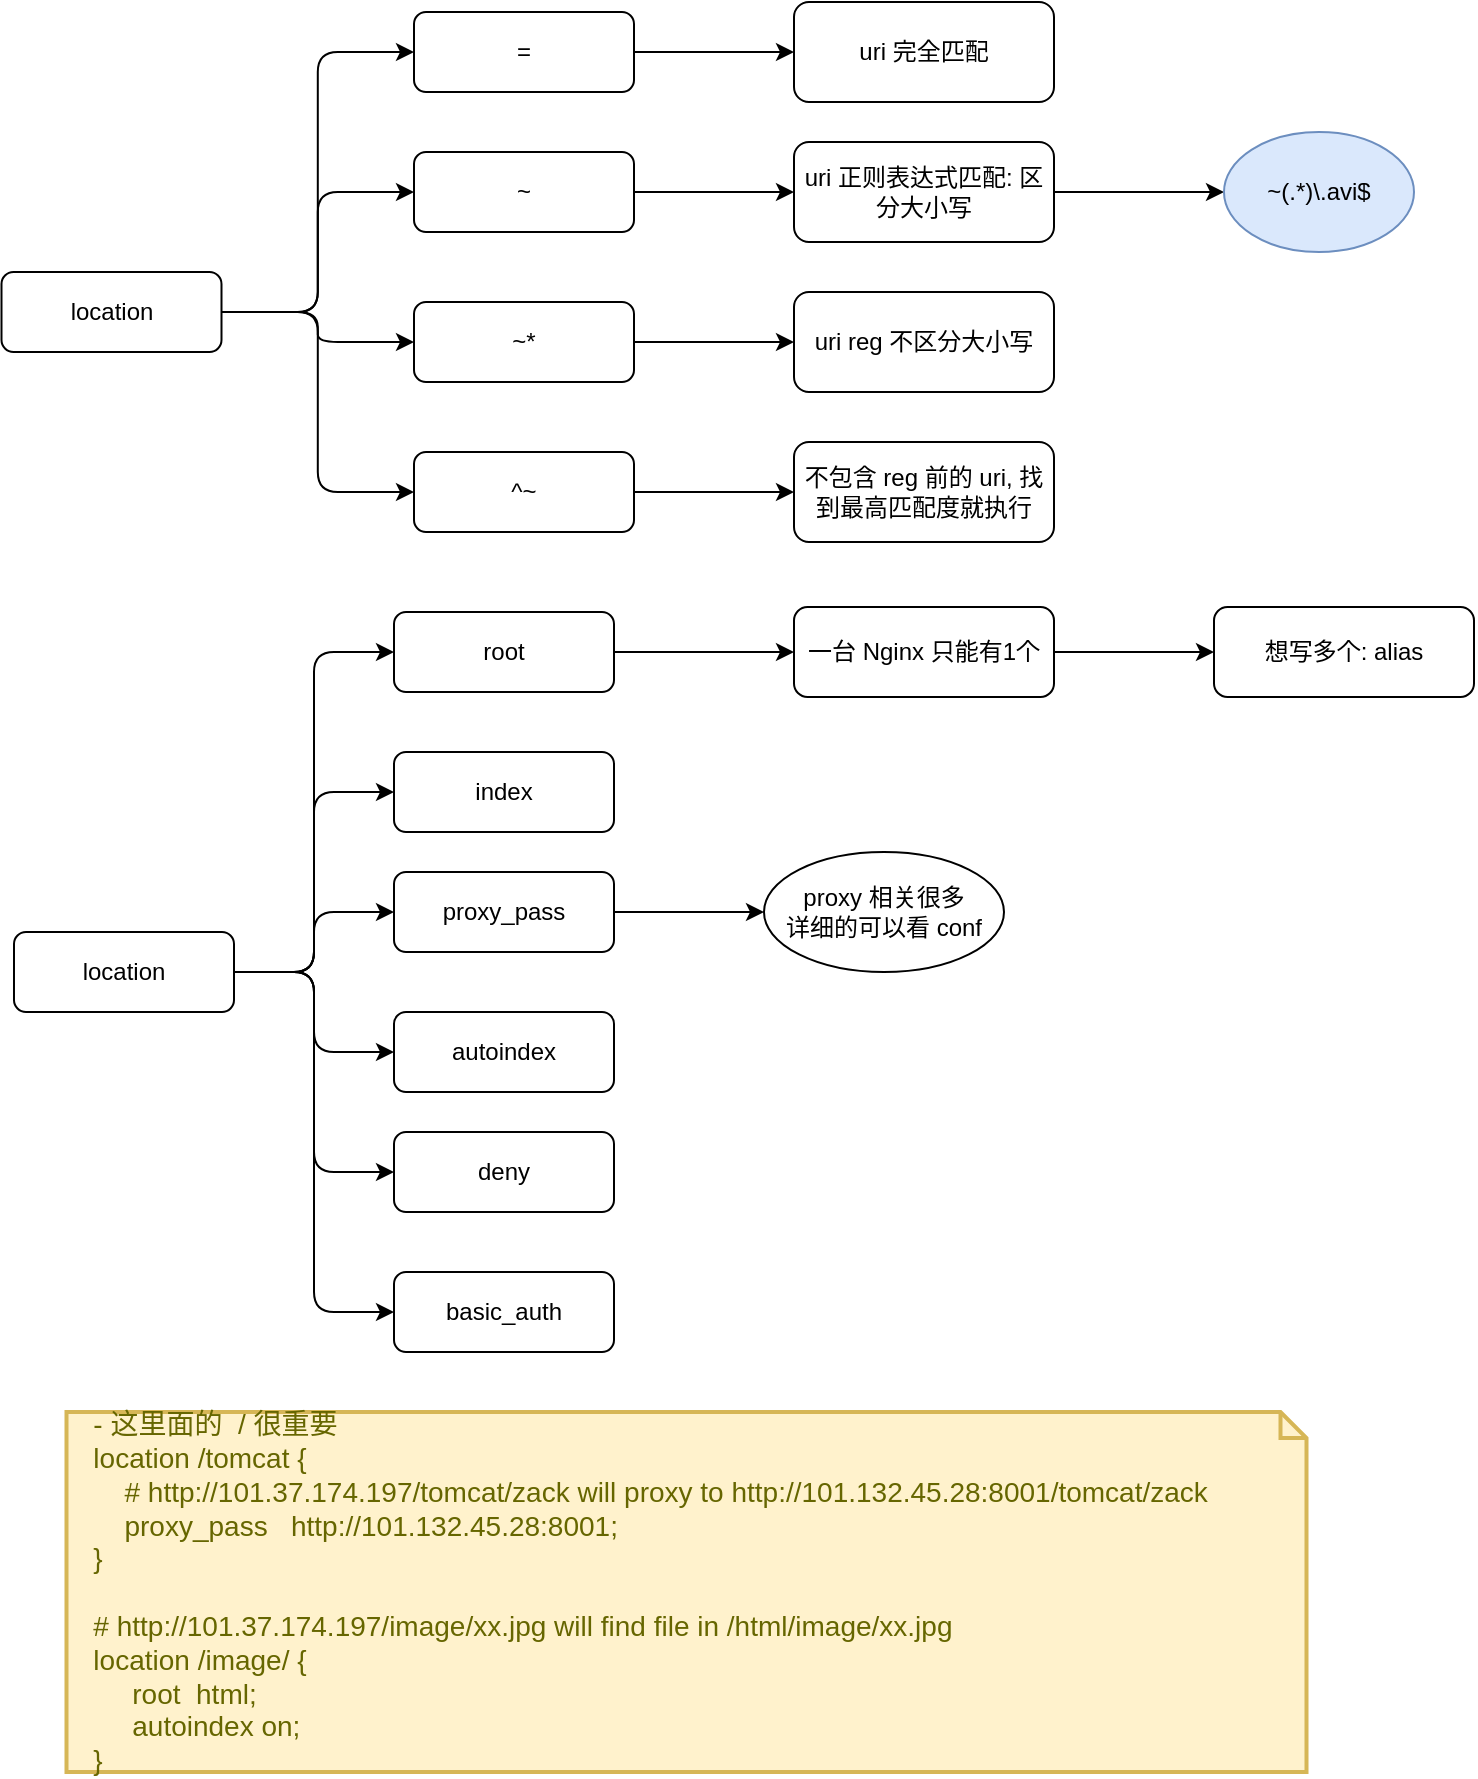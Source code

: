 <mxfile>
    <diagram id="d3Ppi4jMZQwmTpEYRrf5" name="Page-1">
        <mxGraphModel dx="971" dy="-310" grid="1" gridSize="10" guides="1" tooltips="1" connect="1" arrows="1" fold="1" page="1" pageScale="1" pageWidth="850" pageHeight="1100" background="#ffffff" math="0" shadow="0">
            <root>
                <mxCell id="0"/>
                <mxCell id="1" parent="0"/>
                <mxCell id="5" value="" style="edgeStyle=orthogonalEdgeStyle;rounded=1;orthogonalLoop=1;jettySize=auto;html=1;entryX=0;entryY=0.5;entryDx=0;entryDy=0;" parent="1" source="2" target="4" edge="1">
                    <mxGeometry relative="1" as="geometry"/>
                </mxCell>
                <mxCell id="9" style="edgeStyle=orthogonalEdgeStyle;rounded=1;orthogonalLoop=1;jettySize=auto;html=1;entryX=0;entryY=0.5;entryDx=0;entryDy=0;" parent="1" source="2" target="6" edge="1">
                    <mxGeometry relative="1" as="geometry"/>
                </mxCell>
                <mxCell id="10" style="edgeStyle=orthogonalEdgeStyle;rounded=1;orthogonalLoop=1;jettySize=auto;html=1;entryX=0;entryY=0.5;entryDx=0;entryDy=0;" parent="1" source="2" target="7" edge="1">
                    <mxGeometry relative="1" as="geometry"/>
                </mxCell>
                <mxCell id="11" style="edgeStyle=orthogonalEdgeStyle;rounded=1;orthogonalLoop=1;jettySize=auto;html=1;entryX=0;entryY=0.5;entryDx=0;entryDy=0;" parent="1" source="2" target="8" edge="1">
                    <mxGeometry relative="1" as="geometry"/>
                </mxCell>
                <mxCell id="2" value="location" style="rounded=1;whiteSpace=wrap;html=1;" parent="1" vertex="1">
                    <mxGeometry x="83.75" y="1315" width="110" height="40" as="geometry"/>
                </mxCell>
                <mxCell id="14" value="" style="edgeStyle=orthogonalEdgeStyle;rounded=1;orthogonalLoop=1;jettySize=auto;html=1;" parent="1" source="4" target="13" edge="1">
                    <mxGeometry relative="1" as="geometry"/>
                </mxCell>
                <mxCell id="4" value="=" style="rounded=1;whiteSpace=wrap;html=1;" parent="1" vertex="1">
                    <mxGeometry x="290" y="1185" width="110" height="40" as="geometry"/>
                </mxCell>
                <mxCell id="16" value="" style="edgeStyle=orthogonalEdgeStyle;rounded=1;orthogonalLoop=1;jettySize=auto;html=1;" parent="1" source="6" target="15" edge="1">
                    <mxGeometry relative="1" as="geometry"/>
                </mxCell>
                <mxCell id="6" value="~" style="rounded=1;whiteSpace=wrap;html=1;" parent="1" vertex="1">
                    <mxGeometry x="290" y="1255" width="110" height="40" as="geometry"/>
                </mxCell>
                <mxCell id="18" value="" style="edgeStyle=orthogonalEdgeStyle;rounded=1;orthogonalLoop=1;jettySize=auto;html=1;entryX=0;entryY=0.5;entryDx=0;entryDy=0;" parent="1" source="7" target="19" edge="1">
                    <mxGeometry relative="1" as="geometry">
                        <mxPoint x="480" y="1345" as="targetPoint"/>
                    </mxGeometry>
                </mxCell>
                <mxCell id="7" value="~*" style="rounded=1;whiteSpace=wrap;html=1;" parent="1" vertex="1">
                    <mxGeometry x="290" y="1330" width="110" height="40" as="geometry"/>
                </mxCell>
                <mxCell id="21" value="" style="edgeStyle=orthogonalEdgeStyle;rounded=1;orthogonalLoop=1;jettySize=auto;html=1;" parent="1" source="8" target="20" edge="1">
                    <mxGeometry relative="1" as="geometry"/>
                </mxCell>
                <mxCell id="8" value="^~" style="rounded=1;whiteSpace=wrap;html=1;" parent="1" vertex="1">
                    <mxGeometry x="290" y="1405" width="110" height="40" as="geometry"/>
                </mxCell>
                <mxCell id="13" value="uri 完全匹配" style="rounded=1;whiteSpace=wrap;html=1;" parent="1" vertex="1">
                    <mxGeometry x="480" y="1180" width="130" height="50" as="geometry"/>
                </mxCell>
                <mxCell id="24" value="" style="edgeStyle=orthogonalEdgeStyle;rounded=0;orthogonalLoop=1;jettySize=auto;html=1;" parent="1" source="15" target="23" edge="1">
                    <mxGeometry relative="1" as="geometry"/>
                </mxCell>
                <mxCell id="15" value="uri 正则表达式匹配: 区分大小写" style="rounded=1;whiteSpace=wrap;html=1;" parent="1" vertex="1">
                    <mxGeometry x="480" y="1250" width="130" height="50" as="geometry"/>
                </mxCell>
                <mxCell id="19" value="uri reg 不区分大小写" style="rounded=1;whiteSpace=wrap;html=1;" parent="1" vertex="1">
                    <mxGeometry x="480" y="1325" width="130" height="50" as="geometry"/>
                </mxCell>
                <mxCell id="20" value="不包含 reg 前的 uri, 找到最高匹配度就执行" style="rounded=1;whiteSpace=wrap;html=1;" parent="1" vertex="1">
                    <mxGeometry x="480" y="1400" width="130" height="50" as="geometry"/>
                </mxCell>
                <mxCell id="23" value="~(.*)\.avi$" style="ellipse;whiteSpace=wrap;html=1;rounded=1;fillColor=#dae8fc;strokeColor=#6c8ebf;" parent="1" vertex="1">
                    <mxGeometry x="695" y="1245" width="95" height="60" as="geometry"/>
                </mxCell>
                <mxCell id="27" value="" style="edgeStyle=orthogonalEdgeStyle;rounded=1;orthogonalLoop=1;jettySize=auto;html=1;entryX=0;entryY=0.5;entryDx=0;entryDy=0;" parent="1" source="25" target="26" edge="1">
                    <mxGeometry relative="1" as="geometry"/>
                </mxCell>
                <mxCell id="29" style="edgeStyle=orthogonalEdgeStyle;rounded=1;orthogonalLoop=1;jettySize=auto;html=1;entryX=0;entryY=0.5;entryDx=0;entryDy=0;" parent="1" source="25" target="28" edge="1">
                    <mxGeometry relative="1" as="geometry"/>
                </mxCell>
                <mxCell id="31" style="edgeStyle=orthogonalEdgeStyle;rounded=1;orthogonalLoop=1;jettySize=auto;html=1;entryX=0;entryY=0.5;entryDx=0;entryDy=0;" parent="1" source="25" target="30" edge="1">
                    <mxGeometry relative="1" as="geometry"/>
                </mxCell>
                <mxCell id="33" style="edgeStyle=orthogonalEdgeStyle;rounded=1;orthogonalLoop=1;jettySize=auto;html=1;entryX=0;entryY=0.5;entryDx=0;entryDy=0;" parent="1" source="25" target="32" edge="1">
                    <mxGeometry relative="1" as="geometry"/>
                </mxCell>
                <mxCell id="35" style="edgeStyle=orthogonalEdgeStyle;rounded=1;orthogonalLoop=1;jettySize=auto;html=1;entryX=0;entryY=0.5;entryDx=0;entryDy=0;" parent="1" source="25" target="34" edge="1">
                    <mxGeometry relative="1" as="geometry"/>
                </mxCell>
                <mxCell id="37" style="edgeStyle=orthogonalEdgeStyle;rounded=1;orthogonalLoop=1;jettySize=auto;html=1;entryX=0;entryY=0.5;entryDx=0;entryDy=0;" parent="1" source="25" target="36" edge="1">
                    <mxGeometry relative="1" as="geometry"/>
                </mxCell>
                <mxCell id="25" value="location" style="rounded=1;whiteSpace=wrap;html=1;" parent="1" vertex="1">
                    <mxGeometry x="90" y="1645" width="110" height="40" as="geometry"/>
                </mxCell>
                <mxCell id="42" value="" style="edgeStyle=orthogonalEdgeStyle;rounded=0;orthogonalLoop=1;jettySize=auto;html=1;" edge="1" parent="1" source="26" target="41">
                    <mxGeometry relative="1" as="geometry"/>
                </mxCell>
                <mxCell id="26" value="root" style="rounded=1;whiteSpace=wrap;html=1;" parent="1" vertex="1">
                    <mxGeometry x="280" y="1485" width="110" height="40" as="geometry"/>
                </mxCell>
                <mxCell id="28" value="index" style="rounded=1;whiteSpace=wrap;html=1;" parent="1" vertex="1">
                    <mxGeometry x="280" y="1555" width="110" height="40" as="geometry"/>
                </mxCell>
                <mxCell id="39" value="" style="edgeStyle=orthogonalEdgeStyle;rounded=1;orthogonalLoop=1;jettySize=auto;html=1;" parent="1" source="30" target="38" edge="1">
                    <mxGeometry relative="1" as="geometry"/>
                </mxCell>
                <mxCell id="30" value="proxy_pass" style="rounded=1;whiteSpace=wrap;html=1;" parent="1" vertex="1">
                    <mxGeometry x="280" y="1615" width="110" height="40" as="geometry"/>
                </mxCell>
                <mxCell id="32" value="autoindex" style="rounded=1;whiteSpace=wrap;html=1;" parent="1" vertex="1">
                    <mxGeometry x="280" y="1685" width="110" height="40" as="geometry"/>
                </mxCell>
                <mxCell id="34" value="deny" style="rounded=1;whiteSpace=wrap;html=1;" parent="1" vertex="1">
                    <mxGeometry x="280" y="1745" width="110" height="40" as="geometry"/>
                </mxCell>
                <mxCell id="36" value="basic_auth" style="rounded=1;whiteSpace=wrap;html=1;" parent="1" vertex="1">
                    <mxGeometry x="280" y="1815" width="110" height="40" as="geometry"/>
                </mxCell>
                <mxCell id="38" value="proxy 相关很多&lt;br&gt;详细的可以看 conf" style="ellipse;whiteSpace=wrap;html=1;rounded=1;" parent="1" vertex="1">
                    <mxGeometry x="465" y="1605" width="120" height="60" as="geometry"/>
                </mxCell>
                <mxCell id="40" value="&lt;div&gt;&lt;span&gt;&amp;nbsp; &amp;nbsp;- 这里面的&amp;nbsp; / 很重要&lt;/span&gt;&lt;/div&gt;&lt;div&gt;&lt;span&gt;&amp;nbsp;&lt;/span&gt;&lt;span&gt;&amp;nbsp; location /tomcat {&lt;/span&gt;&lt;/div&gt;&amp;nbsp; &amp;nbsp; &amp;nbsp; &amp;nbsp;# http://101.37.174.197/tomcat/zack will proxy to http://101.132.45.28:8001/tomcat/zack&amp;nbsp;&lt;br&gt;&lt;span&gt;&amp;nbsp; &amp;nbsp; &amp;nbsp; &amp;nbsp;proxy_pass&amp;nbsp; &amp;nbsp;http://101.132.45.28:8001;&lt;/span&gt;&lt;br&gt;&lt;div&gt;&amp;nbsp; &amp;nbsp;}&lt;/div&gt;&lt;div&gt;&amp;nbsp; &amp;nbsp;&amp;nbsp;&lt;/div&gt;&lt;div&gt;&amp;nbsp; &amp;nbsp;# http://101.37.174.197/image/xx.jpg will find file in /html/image/xx.jpg&lt;br&gt;&lt;/div&gt;&lt;div&gt;&amp;nbsp; &amp;nbsp;location /image/ {&lt;/div&gt;&lt;div&gt;&amp;nbsp; &amp;nbsp; &amp;nbsp; &amp;nbsp; root&amp;nbsp; html;&lt;/div&gt;&lt;div&gt;&amp;nbsp; &amp;nbsp; &amp;nbsp; &amp;nbsp; autoindex on;&lt;/div&gt;&lt;div&gt;&amp;nbsp; &amp;nbsp;}&lt;/div&gt;" style="shape=note;strokeWidth=2;fontSize=14;size=13;whiteSpace=wrap;html=1;fillColor=#fff2cc;strokeColor=#d6b656;fontColor=#666600;align=left;" parent="1" vertex="1">
                    <mxGeometry x="116.25" y="1885" width="620" height="180" as="geometry"/>
                </mxCell>
                <mxCell id="44" value="" style="edgeStyle=orthogonalEdgeStyle;rounded=0;orthogonalLoop=1;jettySize=auto;html=1;" edge="1" parent="1" source="41" target="43">
                    <mxGeometry relative="1" as="geometry"/>
                </mxCell>
                <mxCell id="41" value="一台 Nginx 只能有1个" style="rounded=1;whiteSpace=wrap;html=1;" vertex="1" parent="1">
                    <mxGeometry x="480" y="1482.5" width="130" height="45" as="geometry"/>
                </mxCell>
                <mxCell id="43" value="想写多个: alias" style="rounded=1;whiteSpace=wrap;html=1;" vertex="1" parent="1">
                    <mxGeometry x="690" y="1482.5" width="130" height="45" as="geometry"/>
                </mxCell>
            </root>
        </mxGraphModel>
    </diagram>
</mxfile>
